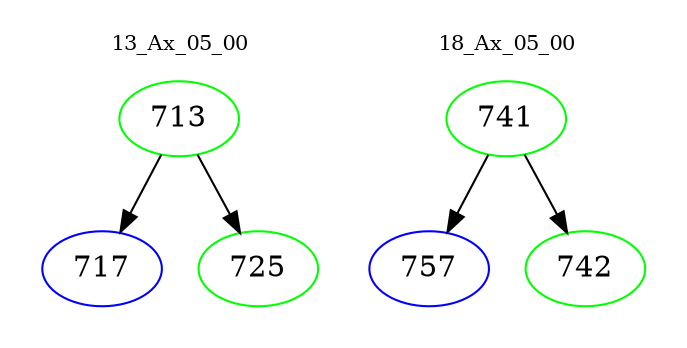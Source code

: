 digraph{
subgraph cluster_0 {
color = white
label = "13_Ax_05_00";
fontsize=10;
T0_713 [label="713", color="green"]
T0_713 -> T0_717 [color="black"]
T0_717 [label="717", color="blue"]
T0_713 -> T0_725 [color="black"]
T0_725 [label="725", color="green"]
}
subgraph cluster_1 {
color = white
label = "18_Ax_05_00";
fontsize=10;
T1_741 [label="741", color="green"]
T1_741 -> T1_757 [color="black"]
T1_757 [label="757", color="blue"]
T1_741 -> T1_742 [color="black"]
T1_742 [label="742", color="green"]
}
}
